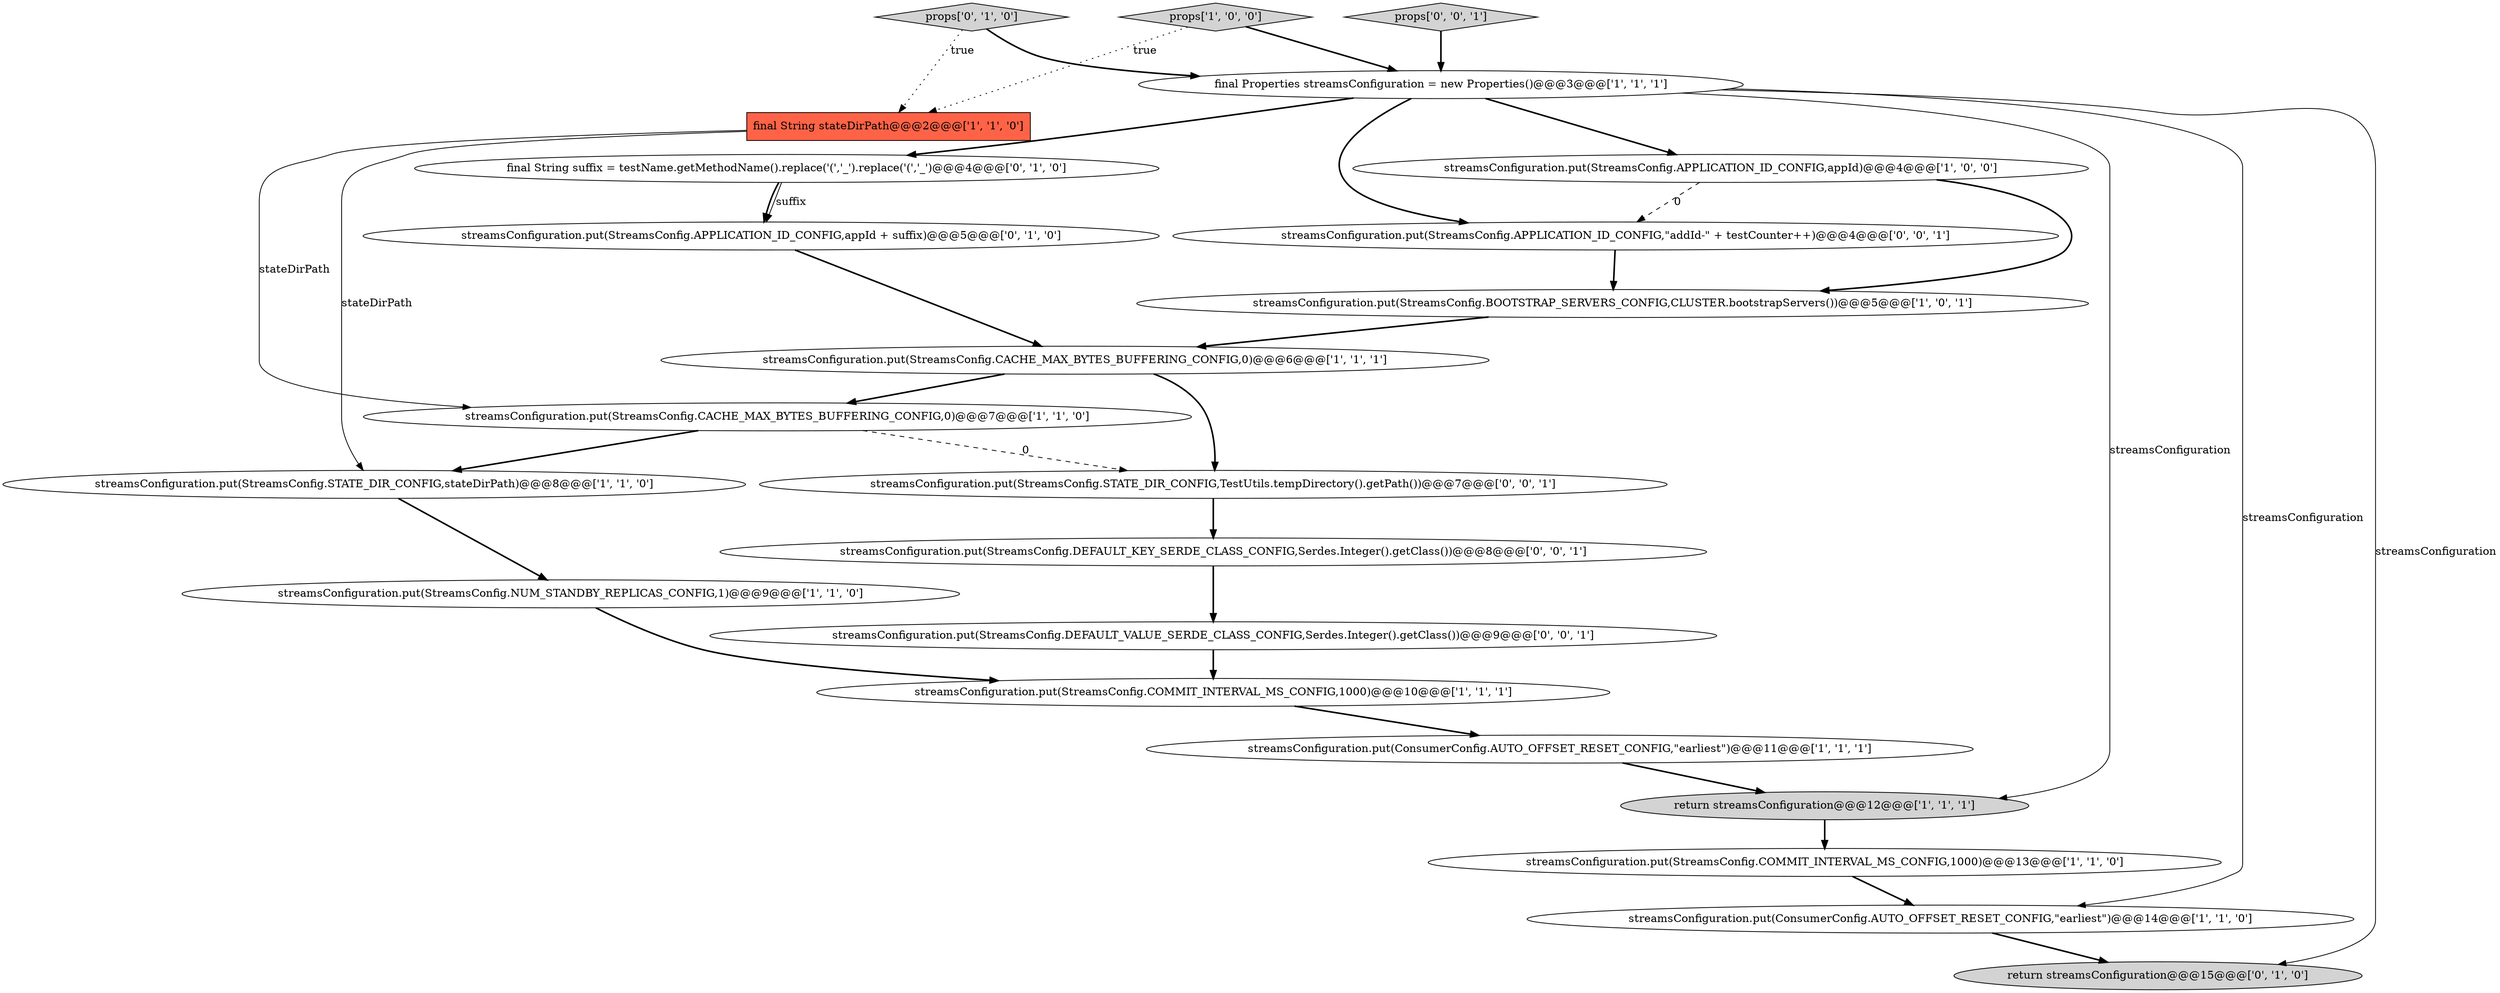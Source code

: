 digraph {
13 [style = filled, label = "streamsConfiguration.put(ConsumerConfig.AUTO_OFFSET_RESET_CONFIG,\"earliest\")@@@14@@@['1', '1', '0']", fillcolor = white, shape = ellipse image = "AAA0AAABBB1BBB"];
21 [style = filled, label = "streamsConfiguration.put(StreamsConfig.DEFAULT_VALUE_SERDE_CLASS_CONFIG,Serdes.Integer().getClass())@@@9@@@['0', '0', '1']", fillcolor = white, shape = ellipse image = "AAA0AAABBB3BBB"];
3 [style = filled, label = "streamsConfiguration.put(ConsumerConfig.AUTO_OFFSET_RESET_CONFIG,\"earliest\")@@@11@@@['1', '1', '1']", fillcolor = white, shape = ellipse image = "AAA0AAABBB1BBB"];
0 [style = filled, label = "final Properties streamsConfiguration = new Properties()@@@3@@@['1', '1', '1']", fillcolor = white, shape = ellipse image = "AAA0AAABBB1BBB"];
16 [style = filled, label = "streamsConfiguration.put(StreamsConfig.APPLICATION_ID_CONFIG,appId + suffix)@@@5@@@['0', '1', '0']", fillcolor = white, shape = ellipse image = "AAA1AAABBB2BBB"];
6 [style = filled, label = "streamsConfiguration.put(StreamsConfig.BOOTSTRAP_SERVERS_CONFIG,CLUSTER.bootstrapServers())@@@5@@@['1', '0', '1']", fillcolor = white, shape = ellipse image = "AAA0AAABBB1BBB"];
20 [style = filled, label = "streamsConfiguration.put(StreamsConfig.APPLICATION_ID_CONFIG,\"addId-\" + testCounter++)@@@4@@@['0', '0', '1']", fillcolor = white, shape = ellipse image = "AAA0AAABBB3BBB"];
1 [style = filled, label = "final String stateDirPath@@@2@@@['1', '1', '0']", fillcolor = tomato, shape = box image = "AAA0AAABBB1BBB"];
18 [style = filled, label = "streamsConfiguration.put(StreamsConfig.DEFAULT_KEY_SERDE_CLASS_CONFIG,Serdes.Integer().getClass())@@@8@@@['0', '0', '1']", fillcolor = white, shape = ellipse image = "AAA0AAABBB3BBB"];
9 [style = filled, label = "streamsConfiguration.put(StreamsConfig.CACHE_MAX_BYTES_BUFFERING_CONFIG,0)@@@7@@@['1', '1', '0']", fillcolor = white, shape = ellipse image = "AAA0AAABBB1BBB"];
14 [style = filled, label = "final String suffix = testName.getMethodName().replace('(','_').replace('(','_')@@@4@@@['0', '1', '0']", fillcolor = white, shape = ellipse image = "AAA0AAABBB2BBB"];
11 [style = filled, label = "streamsConfiguration.put(StreamsConfig.NUM_STANDBY_REPLICAS_CONFIG,1)@@@9@@@['1', '1', '0']", fillcolor = white, shape = ellipse image = "AAA0AAABBB1BBB"];
2 [style = filled, label = "streamsConfiguration.put(StreamsConfig.CACHE_MAX_BYTES_BUFFERING_CONFIG,0)@@@6@@@['1', '1', '1']", fillcolor = white, shape = ellipse image = "AAA0AAABBB1BBB"];
4 [style = filled, label = "streamsConfiguration.put(StreamsConfig.COMMIT_INTERVAL_MS_CONFIG,1000)@@@10@@@['1', '1', '1']", fillcolor = white, shape = ellipse image = "AAA0AAABBB1BBB"];
22 [style = filled, label = "streamsConfiguration.put(StreamsConfig.STATE_DIR_CONFIG,TestUtils.tempDirectory().getPath())@@@7@@@['0', '0', '1']", fillcolor = white, shape = ellipse image = "AAA0AAABBB3BBB"];
5 [style = filled, label = "props['1', '0', '0']", fillcolor = lightgray, shape = diamond image = "AAA0AAABBB1BBB"];
12 [style = filled, label = "streamsConfiguration.put(StreamsConfig.COMMIT_INTERVAL_MS_CONFIG,1000)@@@13@@@['1', '1', '0']", fillcolor = white, shape = ellipse image = "AAA0AAABBB1BBB"];
19 [style = filled, label = "props['0', '0', '1']", fillcolor = lightgray, shape = diamond image = "AAA0AAABBB3BBB"];
17 [style = filled, label = "return streamsConfiguration@@@15@@@['0', '1', '0']", fillcolor = lightgray, shape = ellipse image = "AAA0AAABBB2BBB"];
15 [style = filled, label = "props['0', '1', '0']", fillcolor = lightgray, shape = diamond image = "AAA0AAABBB2BBB"];
7 [style = filled, label = "return streamsConfiguration@@@12@@@['1', '1', '1']", fillcolor = lightgray, shape = ellipse image = "AAA0AAABBB1BBB"];
10 [style = filled, label = "streamsConfiguration.put(StreamsConfig.APPLICATION_ID_CONFIG,appId)@@@4@@@['1', '0', '0']", fillcolor = white, shape = ellipse image = "AAA0AAABBB1BBB"];
8 [style = filled, label = "streamsConfiguration.put(StreamsConfig.STATE_DIR_CONFIG,stateDirPath)@@@8@@@['1', '1', '0']", fillcolor = white, shape = ellipse image = "AAA0AAABBB1BBB"];
11->4 [style = bold, label=""];
1->9 [style = solid, label="stateDirPath"];
10->6 [style = bold, label=""];
14->16 [style = bold, label=""];
20->6 [style = bold, label=""];
14->16 [style = solid, label="suffix"];
13->17 [style = bold, label=""];
15->1 [style = dotted, label="true"];
19->0 [style = bold, label=""];
0->7 [style = solid, label="streamsConfiguration"];
3->7 [style = bold, label=""];
6->2 [style = bold, label=""];
12->13 [style = bold, label=""];
16->2 [style = bold, label=""];
0->10 [style = bold, label=""];
8->11 [style = bold, label=""];
2->9 [style = bold, label=""];
0->20 [style = bold, label=""];
5->0 [style = bold, label=""];
15->0 [style = bold, label=""];
7->12 [style = bold, label=""];
2->22 [style = bold, label=""];
22->18 [style = bold, label=""];
0->17 [style = solid, label="streamsConfiguration"];
1->8 [style = solid, label="stateDirPath"];
18->21 [style = bold, label=""];
5->1 [style = dotted, label="true"];
9->8 [style = bold, label=""];
0->14 [style = bold, label=""];
21->4 [style = bold, label=""];
4->3 [style = bold, label=""];
10->20 [style = dashed, label="0"];
0->13 [style = solid, label="streamsConfiguration"];
9->22 [style = dashed, label="0"];
}
